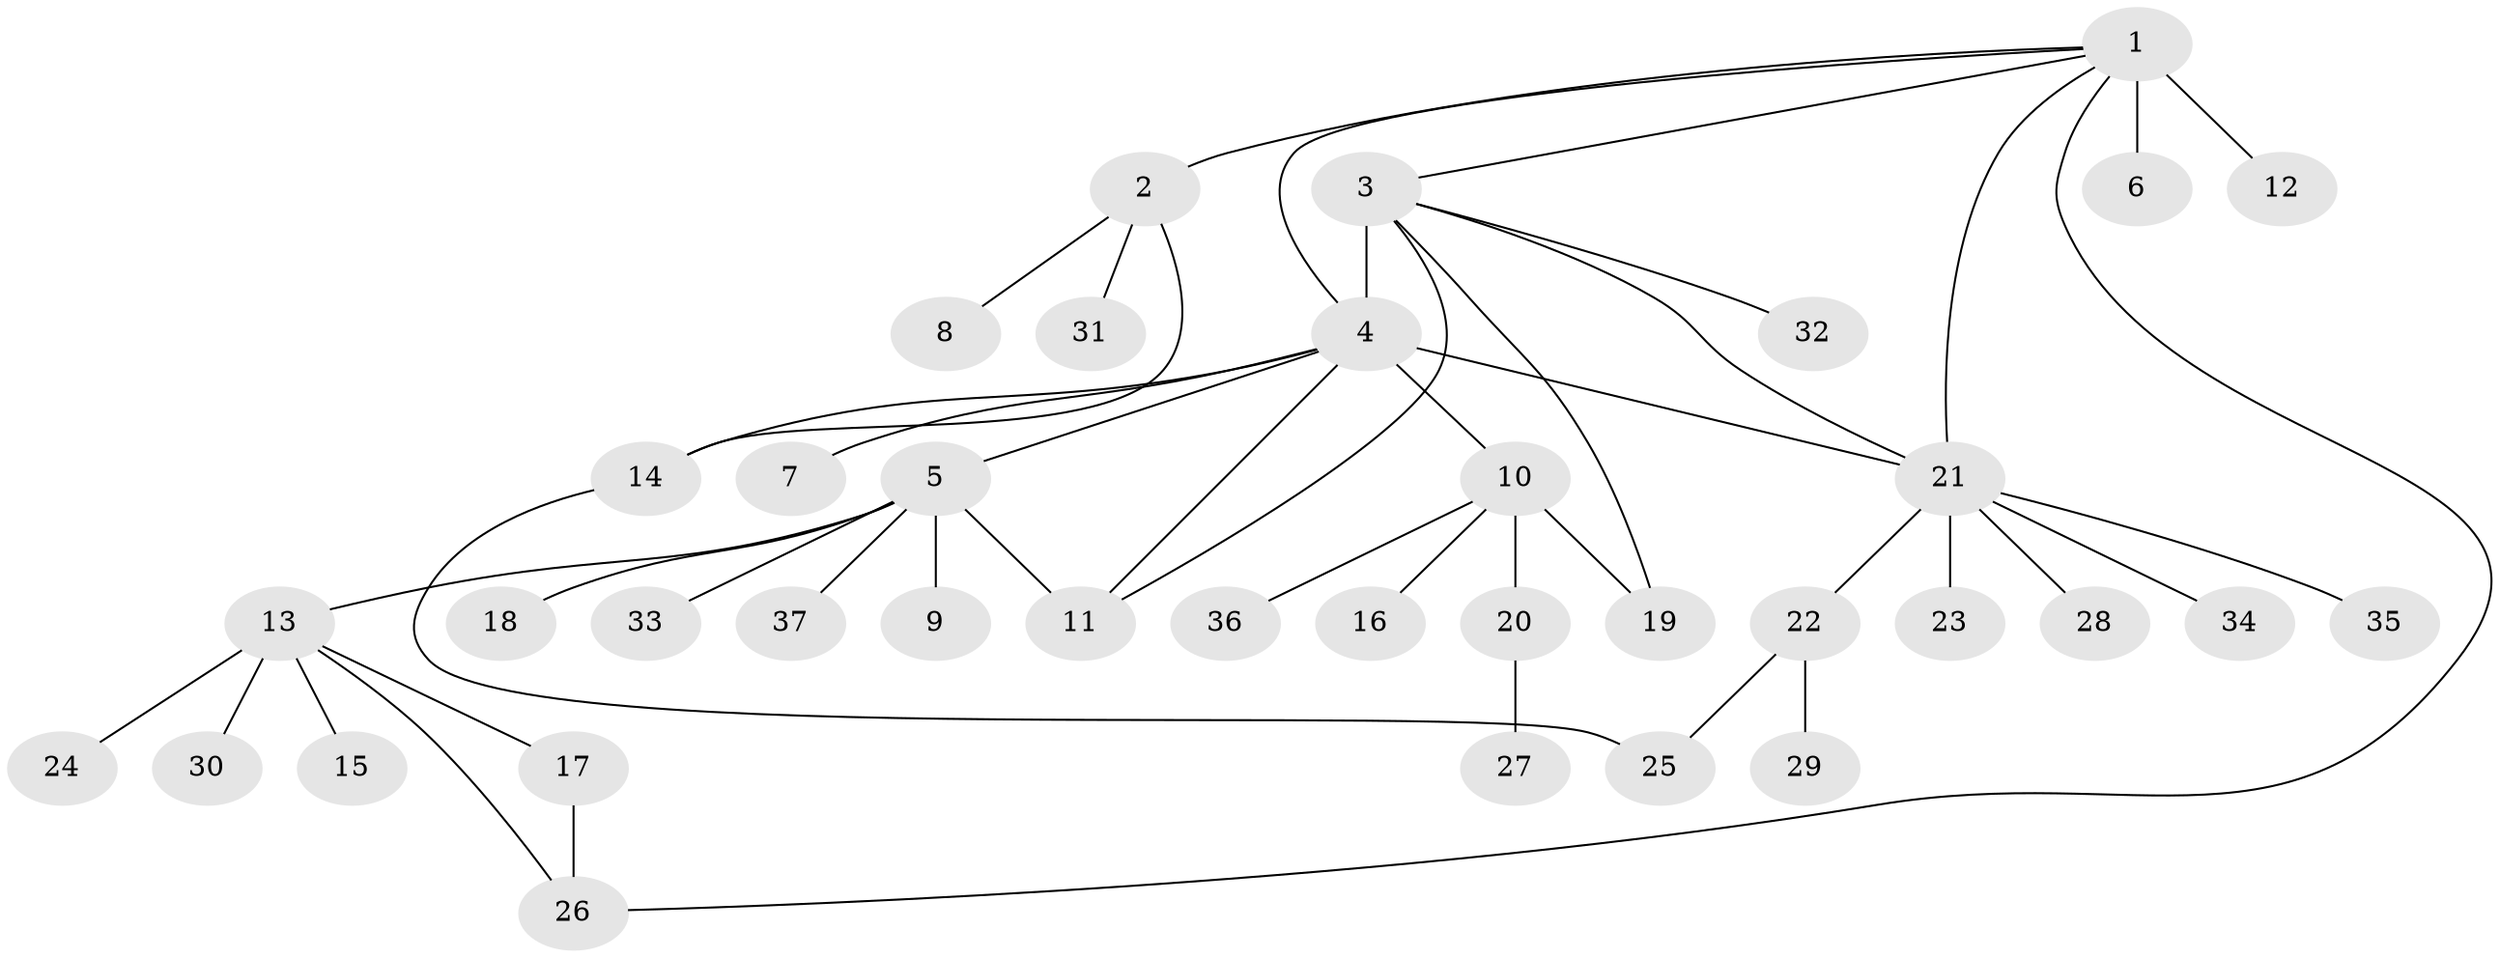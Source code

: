 // original degree distribution, {15: 0.0136986301369863, 5: 0.0136986301369863, 6: 0.0273972602739726, 20: 0.0136986301369863, 8: 0.0136986301369863, 2: 0.2191780821917808, 1: 0.6164383561643836, 3: 0.0136986301369863, 7: 0.0136986301369863, 4: 0.0410958904109589, 9: 0.0136986301369863}
// Generated by graph-tools (version 1.1) at 2025/35/03/09/25 02:35:17]
// undirected, 37 vertices, 46 edges
graph export_dot {
graph [start="1"]
  node [color=gray90,style=filled];
  1;
  2;
  3;
  4;
  5;
  6;
  7;
  8;
  9;
  10;
  11;
  12;
  13;
  14;
  15;
  16;
  17;
  18;
  19;
  20;
  21;
  22;
  23;
  24;
  25;
  26;
  27;
  28;
  29;
  30;
  31;
  32;
  33;
  34;
  35;
  36;
  37;
  1 -- 2 [weight=1.0];
  1 -- 3 [weight=2.0];
  1 -- 4 [weight=1.0];
  1 -- 6 [weight=1.0];
  1 -- 12 [weight=6.0];
  1 -- 21 [weight=1.0];
  1 -- 26 [weight=1.0];
  2 -- 8 [weight=1.0];
  2 -- 14 [weight=1.0];
  2 -- 31 [weight=1.0];
  3 -- 4 [weight=12.0];
  3 -- 11 [weight=1.0];
  3 -- 19 [weight=1.0];
  3 -- 21 [weight=1.0];
  3 -- 32 [weight=1.0];
  4 -- 5 [weight=1.0];
  4 -- 7 [weight=1.0];
  4 -- 10 [weight=1.0];
  4 -- 11 [weight=1.0];
  4 -- 14 [weight=1.0];
  4 -- 21 [weight=1.0];
  5 -- 9 [weight=1.0];
  5 -- 11 [weight=1.0];
  5 -- 13 [weight=1.0];
  5 -- 18 [weight=1.0];
  5 -- 33 [weight=1.0];
  5 -- 37 [weight=1.0];
  10 -- 16 [weight=1.0];
  10 -- 19 [weight=1.0];
  10 -- 20 [weight=1.0];
  10 -- 36 [weight=1.0];
  13 -- 15 [weight=1.0];
  13 -- 17 [weight=1.0];
  13 -- 24 [weight=1.0];
  13 -- 26 [weight=1.0];
  13 -- 30 [weight=1.0];
  14 -- 25 [weight=1.0];
  17 -- 26 [weight=1.0];
  20 -- 27 [weight=1.0];
  21 -- 22 [weight=1.0];
  21 -- 23 [weight=1.0];
  21 -- 28 [weight=1.0];
  21 -- 34 [weight=1.0];
  21 -- 35 [weight=1.0];
  22 -- 25 [weight=1.0];
  22 -- 29 [weight=1.0];
}
